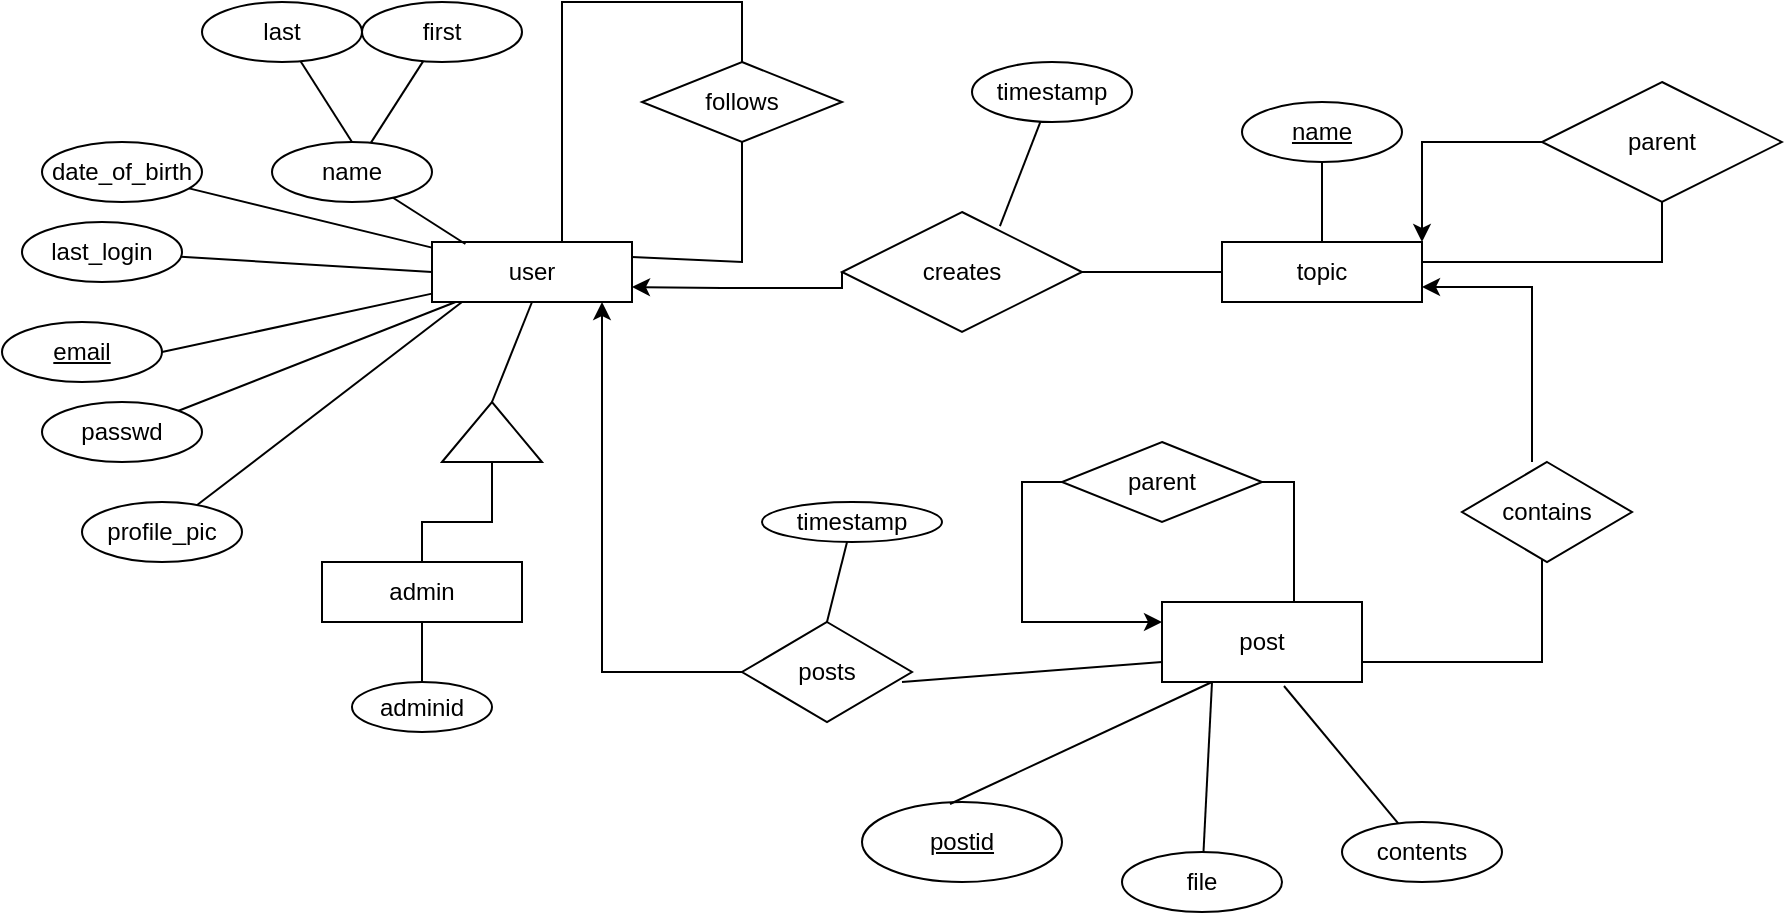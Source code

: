 <mxfile version="13.7.7"><diagram id="fkYGxuH0-uEfCW3d7hP0" name="Page-1"><mxGraphModel dx="1789" dy="449" grid="1" gridSize="10" guides="1" tooltips="1" connect="1" arrows="1" fold="1" page="1" pageScale="1" pageWidth="850" pageHeight="1100" math="0" shadow="0"><root><mxCell id="0"/><mxCell id="1" parent="0"/><mxCell id="EebFlofOGlLtWGX-k35Y-1" value="&lt;div&gt;user&lt;/div&gt;" style="rounded=0;whiteSpace=wrap;html=1;" vertex="1" parent="1"><mxGeometry x="115" y="140" width="100" height="30" as="geometry"/></mxCell><mxCell id="EebFlofOGlLtWGX-k35Y-2" value="topic" style="rounded=0;whiteSpace=wrap;html=1;" vertex="1" parent="1"><mxGeometry x="510" y="140" width="100" height="30" as="geometry"/></mxCell><mxCell id="EebFlofOGlLtWGX-k35Y-5" value="name" style="ellipse;whiteSpace=wrap;html=1;" vertex="1" parent="1"><mxGeometry x="35" y="90" width="80" height="30" as="geometry"/></mxCell><mxCell id="EebFlofOGlLtWGX-k35Y-7" value="&lt;u&gt;email&lt;/u&gt;" style="ellipse;whiteSpace=wrap;html=1;" vertex="1" parent="1"><mxGeometry x="-100" y="180" width="80" height="30" as="geometry"/></mxCell><mxCell id="EebFlofOGlLtWGX-k35Y-8" value="date_of_birth" style="ellipse;whiteSpace=wrap;html=1;" vertex="1" parent="1"><mxGeometry x="-80" y="90" width="80" height="30" as="geometry"/></mxCell><mxCell id="EebFlofOGlLtWGX-k35Y-9" value="last_login" style="ellipse;whiteSpace=wrap;html=1;" vertex="1" parent="1"><mxGeometry x="-90" y="130" width="80" height="30" as="geometry"/></mxCell><mxCell id="EebFlofOGlLtWGX-k35Y-10" value="" style="endArrow=none;html=1;" edge="1" parent="1" source="EebFlofOGlLtWGX-k35Y-1" target="EebFlofOGlLtWGX-k35Y-8"><mxGeometry width="50" height="50" relative="1" as="geometry"><mxPoint x="40" y="195" as="sourcePoint"/><mxPoint x="90" y="145" as="targetPoint"/><Array as="points"/></mxGeometry></mxCell><mxCell id="EebFlofOGlLtWGX-k35Y-11" value="" style="endArrow=none;html=1;exitX=0.167;exitY=0.033;exitDx=0;exitDy=0;exitPerimeter=0;" edge="1" parent="1" source="EebFlofOGlLtWGX-k35Y-1" target="EebFlofOGlLtWGX-k35Y-5"><mxGeometry width="50" height="50" relative="1" as="geometry"><mxPoint x="150" y="114.061" as="sourcePoint"/><mxPoint x="109.392" y="100.004" as="targetPoint"/><Array as="points"/></mxGeometry></mxCell><mxCell id="EebFlofOGlLtWGX-k35Y-13" value="" style="endArrow=none;html=1;entryX=1;entryY=0.5;entryDx=0;entryDy=0;" edge="1" parent="1" source="EebFlofOGlLtWGX-k35Y-1" target="EebFlofOGlLtWGX-k35Y-7"><mxGeometry width="50" height="50" relative="1" as="geometry"><mxPoint x="270.0" y="140" as="sourcePoint"/><mxPoint x="229.541" y="77.583" as="targetPoint"/><Array as="points"/></mxGeometry></mxCell><mxCell id="EebFlofOGlLtWGX-k35Y-14" value="" style="endArrow=none;html=1;entryX=0;entryY=0.5;entryDx=0;entryDy=0;" edge="1" parent="1" source="EebFlofOGlLtWGX-k35Y-9" target="EebFlofOGlLtWGX-k35Y-1"><mxGeometry width="50" height="50" relative="1" as="geometry"><mxPoint x="70" y="180" as="sourcePoint"/><mxPoint x="120" y="170" as="targetPoint"/><Array as="points"/></mxGeometry></mxCell><mxCell id="EebFlofOGlLtWGX-k35Y-48" value="contents" style="ellipse;whiteSpace=wrap;html=1;" vertex="1" parent="1"><mxGeometry x="570" y="430" width="80" height="30" as="geometry"/></mxCell><mxCell id="EebFlofOGlLtWGX-k35Y-49" value="timestamp" style="ellipse;whiteSpace=wrap;html=1;" vertex="1" parent="1"><mxGeometry x="280" y="270" width="90" height="20" as="geometry"/></mxCell><mxCell id="EebFlofOGlLtWGX-k35Y-54" value="" style="endArrow=none;html=1;exitX=0.61;exitY=1.05;exitDx=0;exitDy=0;exitPerimeter=0;" edge="1" parent="1" target="EebFlofOGlLtWGX-k35Y-48"><mxGeometry width="50" height="50" relative="1" as="geometry"><mxPoint x="541" y="362" as="sourcePoint"/><mxPoint x="479.392" y="260.004" as="targetPoint"/><Array as="points"/></mxGeometry></mxCell><mxCell id="EebFlofOGlLtWGX-k35Y-55" value="" style="endArrow=none;html=1;" edge="1" parent="1" target="EebFlofOGlLtWGX-k35Y-49"><mxGeometry width="50" height="50" relative="1" as="geometry"><mxPoint x="311.429" y="334.286" as="sourcePoint"/><mxPoint x="550.001" y="237.583" as="targetPoint"/><Array as="points"/></mxGeometry></mxCell><mxCell id="EebFlofOGlLtWGX-k35Y-65" value="&lt;u&gt;name&lt;/u&gt;" style="ellipse;whiteSpace=wrap;html=1;" vertex="1" parent="1"><mxGeometry x="520" y="70" width="80" height="30" as="geometry"/></mxCell><mxCell id="EebFlofOGlLtWGX-k35Y-66" value="" style="endArrow=none;html=1;exitX=0.5;exitY=1;exitDx=0;exitDy=0;" edge="1" parent="1" source="EebFlofOGlLtWGX-k35Y-65" target="EebFlofOGlLtWGX-k35Y-2"><mxGeometry width="50" height="50" relative="1" as="geometry"><mxPoint x="490.46" y="122.42" as="sourcePoint"/><mxPoint x="430" y="140" as="targetPoint"/><Array as="points"/></mxGeometry></mxCell><mxCell id="EebFlofOGlLtWGX-k35Y-67" value="&lt;div&gt;timestamp&lt;/div&gt;" style="ellipse;whiteSpace=wrap;html=1;" vertex="1" parent="1"><mxGeometry x="385" y="50" width="80" height="30" as="geometry"/></mxCell><mxCell id="EebFlofOGlLtWGX-k35Y-68" value="" style="endArrow=none;html=1;entryX=0.658;entryY=0.117;entryDx=0;entryDy=0;entryPerimeter=0;" edge="1" parent="1" source="EebFlofOGlLtWGX-k35Y-67" target="EebFlofOGlLtWGX-k35Y-69"><mxGeometry width="50" height="50" relative="1" as="geometry"><mxPoint x="415.46" y="142.42" as="sourcePoint"/><mxPoint x="475.878" y="160" as="targetPoint"/><Array as="points"/></mxGeometry></mxCell><mxCell id="EebFlofOGlLtWGX-k35Y-71" style="edgeStyle=orthogonalEdgeStyle;rounded=0;orthogonalLoop=1;jettySize=auto;html=1;entryX=1;entryY=0.75;entryDx=0;entryDy=0;startFill=1;endFill=1;exitX=0;exitY=0.5;exitDx=0;exitDy=0;" edge="1" parent="1" source="EebFlofOGlLtWGX-k35Y-69" target="EebFlofOGlLtWGX-k35Y-1"><mxGeometry relative="1" as="geometry"><Array as="points"><mxPoint x="320" y="163"/><mxPoint x="260" y="163"/></Array></mxGeometry></mxCell><mxCell id="EebFlofOGlLtWGX-k35Y-69" value="creates" style="shape=rhombus;perimeter=rhombusPerimeter;whiteSpace=wrap;html=1;align=center;" vertex="1" parent="1"><mxGeometry x="320" y="125" width="120" height="60" as="geometry"/></mxCell><mxCell id="EebFlofOGlLtWGX-k35Y-72" value="" style="endArrow=none;html=1;rounded=0;exitX=1;exitY=0.5;exitDx=0;exitDy=0;entryX=0;entryY=0.5;entryDx=0;entryDy=0;" edge="1" parent="1" source="EebFlofOGlLtWGX-k35Y-69" target="EebFlofOGlLtWGX-k35Y-2"><mxGeometry relative="1" as="geometry"><mxPoint x="390" y="169" as="sourcePoint"/><mxPoint x="550" y="169" as="targetPoint"/><Array as="points"><mxPoint x="490" y="155"/></Array></mxGeometry></mxCell><mxCell id="EebFlofOGlLtWGX-k35Y-77" style="edgeStyle=orthogonalEdgeStyle;rounded=0;orthogonalLoop=1;jettySize=auto;html=1;exitX=0;exitY=0.5;exitDx=0;exitDy=0;startFill=1;endFill=1;" edge="1" parent="1" source="EebFlofOGlLtWGX-k35Y-121" target="EebFlofOGlLtWGX-k35Y-1"><mxGeometry relative="1" as="geometry"><mxPoint x="269.99" y="360" as="sourcePoint"/><Array as="points"><mxPoint x="200" y="355"/></Array></mxGeometry></mxCell><mxCell id="EebFlofOGlLtWGX-k35Y-78" value="" style="endArrow=none;html=1;rounded=0;entryX=0;entryY=0.75;entryDx=0;entryDy=0;exitX=1;exitY=0.5;exitDx=0;exitDy=0;" edge="1" parent="1"><mxGeometry relative="1" as="geometry"><mxPoint x="350" y="360" as="sourcePoint"/><mxPoint x="480" y="350" as="targetPoint"/><Array as="points"/></mxGeometry></mxCell><mxCell id="EebFlofOGlLtWGX-k35Y-82" style="edgeStyle=orthogonalEdgeStyle;rounded=0;orthogonalLoop=1;jettySize=auto;html=1;entryX=1;entryY=0.75;entryDx=0;entryDy=0;startFill=1;endFill=1;exitX=0.5;exitY=0;exitDx=0;exitDy=0;" edge="1" parent="1" target="EebFlofOGlLtWGX-k35Y-2"><mxGeometry relative="1" as="geometry"><mxPoint x="665" y="250" as="sourcePoint"/><Array as="points"><mxPoint x="665" y="163"/></Array></mxGeometry></mxCell><mxCell id="EebFlofOGlLtWGX-k35Y-83" value="" style="endArrow=none;html=1;rounded=0;entryX=0.5;entryY=1;entryDx=0;entryDy=0;exitX=1;exitY=0.75;exitDx=0;exitDy=0;" edge="1" parent="1"><mxGeometry relative="1" as="geometry"><mxPoint x="580" y="350" as="sourcePoint"/><mxPoint x="670" y="290" as="targetPoint"/><Array as="points"><mxPoint x="670" y="350"/></Array></mxGeometry></mxCell><mxCell id="EebFlofOGlLtWGX-k35Y-91" value="first" style="ellipse;whiteSpace=wrap;html=1;" vertex="1" parent="1"><mxGeometry x="80" y="20" width="80" height="30" as="geometry"/></mxCell><mxCell id="EebFlofOGlLtWGX-k35Y-92" value="" style="endArrow=none;html=1;" edge="1" parent="1" target="EebFlofOGlLtWGX-k35Y-91" source="EebFlofOGlLtWGX-k35Y-5"><mxGeometry width="50" height="50" relative="1" as="geometry"><mxPoint x="158" y="100" as="sourcePoint"/><mxPoint x="165.001" y="37.583" as="targetPoint"/><Array as="points"/></mxGeometry></mxCell><mxCell id="EebFlofOGlLtWGX-k35Y-93" value="last" style="ellipse;whiteSpace=wrap;html=1;" vertex="1" parent="1"><mxGeometry x="-7.105e-15" y="20" width="80" height="30" as="geometry"/></mxCell><mxCell id="EebFlofOGlLtWGX-k35Y-94" value="" style="endArrow=none;html=1;exitX=0.5;exitY=0;exitDx=0;exitDy=0;" edge="1" parent="1" target="EebFlofOGlLtWGX-k35Y-93" source="EebFlofOGlLtWGX-k35Y-5"><mxGeometry width="50" height="50" relative="1" as="geometry"><mxPoint x="60.005" y="59.995" as="sourcePoint"/><mxPoint x="90.961" y="41.623" as="targetPoint"/><Array as="points"/></mxGeometry></mxCell><mxCell id="EebFlofOGlLtWGX-k35Y-96" value="follows" style="shape=rhombus;perimeter=rhombusPerimeter;whiteSpace=wrap;html=1;align=center;" vertex="1" parent="1"><mxGeometry x="220" y="50" width="100" height="40" as="geometry"/></mxCell><mxCell id="EebFlofOGlLtWGX-k35Y-98" value="" style="endArrow=none;html=1;rounded=0;entryX=0.5;entryY=0;entryDx=0;entryDy=0;" edge="1" parent="1" target="EebFlofOGlLtWGX-k35Y-96"><mxGeometry relative="1" as="geometry"><mxPoint x="180" y="140" as="sourcePoint"/><mxPoint x="430" y="180" as="targetPoint"/><Array as="points"><mxPoint x="180" y="110"/><mxPoint x="180" y="70"/><mxPoint x="180" y="20"/><mxPoint x="270" y="20"/></Array></mxGeometry></mxCell><mxCell id="EebFlofOGlLtWGX-k35Y-99" value="" style="endArrow=none;html=1;rounded=0;entryX=0.5;entryY=1;entryDx=0;entryDy=0;exitX=1;exitY=0.25;exitDx=0;exitDy=0;" edge="1" parent="1" source="EebFlofOGlLtWGX-k35Y-1" target="EebFlofOGlLtWGX-k35Y-96"><mxGeometry relative="1" as="geometry"><mxPoint x="200" y="139" as="sourcePoint"/><mxPoint x="360" y="139" as="targetPoint"/><Array as="points"><mxPoint x="270" y="150"/></Array></mxGeometry></mxCell><mxCell id="EebFlofOGlLtWGX-k35Y-100" value="passwd" style="ellipse;whiteSpace=wrap;html=1;align=center;" vertex="1" parent="1"><mxGeometry x="-80" y="220" width="80" height="30" as="geometry"/></mxCell><mxCell id="EebFlofOGlLtWGX-k35Y-101" value="" style="endArrow=none;html=1;rounded=0;exitX=1;exitY=0;exitDx=0;exitDy=0;" edge="1" parent="1" source="EebFlofOGlLtWGX-k35Y-100" target="EebFlofOGlLtWGX-k35Y-1"><mxGeometry relative="1" as="geometry"><mxPoint x="-45" y="234.5" as="sourcePoint"/><mxPoint x="115" y="234.5" as="targetPoint"/></mxGeometry></mxCell><mxCell id="EebFlofOGlLtWGX-k35Y-104" value="file" style="ellipse;whiteSpace=wrap;html=1;" vertex="1" parent="1"><mxGeometry x="460" y="445" width="80" height="30" as="geometry"/></mxCell><mxCell id="EebFlofOGlLtWGX-k35Y-105" value="" style="endArrow=none;html=1;exitX=0.25;exitY=1;exitDx=0;exitDy=0;" edge="1" parent="1" target="EebFlofOGlLtWGX-k35Y-104"><mxGeometry width="50" height="50" relative="1" as="geometry"><mxPoint x="505" y="360" as="sourcePoint"/><mxPoint x="475" y="395" as="targetPoint"/><Array as="points"/></mxGeometry></mxCell><mxCell id="EebFlofOGlLtWGX-k35Y-106" value="&lt;div&gt;profile_pic&lt;/div&gt;" style="ellipse;whiteSpace=wrap;html=1;" vertex="1" parent="1"><mxGeometry x="-60" y="270" width="80" height="30" as="geometry"/></mxCell><mxCell id="EebFlofOGlLtWGX-k35Y-107" value="" style="endArrow=none;html=1;exitX=0.15;exitY=1;exitDx=0;exitDy=0;exitPerimeter=0;" edge="1" parent="1" target="EebFlofOGlLtWGX-k35Y-106" source="EebFlofOGlLtWGX-k35Y-1"><mxGeometry width="50" height="50" relative="1" as="geometry"><mxPoint x="100" y="175" as="sourcePoint"/><mxPoint x="50" y="230" as="targetPoint"/><Array as="points"/></mxGeometry></mxCell><mxCell id="EebFlofOGlLtWGX-k35Y-109" style="edgeStyle=orthogonalEdgeStyle;rounded=0;orthogonalLoop=1;jettySize=auto;html=1;entryX=1;entryY=0;entryDx=0;entryDy=0;startFill=1;endFill=1;" edge="1" parent="1" source="EebFlofOGlLtWGX-k35Y-108" target="EebFlofOGlLtWGX-k35Y-2"><mxGeometry relative="1" as="geometry"/></mxCell><mxCell id="EebFlofOGlLtWGX-k35Y-108" value="parent" style="shape=rhombus;perimeter=rhombusPerimeter;whiteSpace=wrap;html=1;align=center;" vertex="1" parent="1"><mxGeometry x="670" y="60" width="120" height="60" as="geometry"/></mxCell><mxCell id="EebFlofOGlLtWGX-k35Y-110" value="" style="endArrow=none;html=1;rounded=0;entryX=0.5;entryY=1;entryDx=0;entryDy=0;" edge="1" parent="1" target="EebFlofOGlLtWGX-k35Y-108"><mxGeometry relative="1" as="geometry"><mxPoint x="610" y="150" as="sourcePoint"/><mxPoint x="770" y="150" as="targetPoint"/><Array as="points"><mxPoint x="730" y="150"/></Array></mxGeometry></mxCell><mxCell id="EebFlofOGlLtWGX-k35Y-113" style="edgeStyle=orthogonalEdgeStyle;rounded=0;orthogonalLoop=1;jettySize=auto;html=1;exitX=0;exitY=0.5;exitDx=0;exitDy=0;entryX=0;entryY=0.25;entryDx=0;entryDy=0;startFill=1;endFill=1;" edge="1" parent="1" source="EebFlofOGlLtWGX-k35Y-111"><mxGeometry relative="1" as="geometry"><mxPoint x="480" y="330" as="targetPoint"/><Array as="points"><mxPoint x="410" y="260"/><mxPoint x="410" y="330"/></Array></mxGeometry></mxCell><mxCell id="EebFlofOGlLtWGX-k35Y-111" value="parent" style="shape=rhombus;perimeter=rhombusPerimeter;whiteSpace=wrap;html=1;align=center;" vertex="1" parent="1"><mxGeometry x="430" y="240" width="100" height="40" as="geometry"/></mxCell><mxCell id="EebFlofOGlLtWGX-k35Y-112" value="" style="endArrow=none;html=1;rounded=0;exitX=1;exitY=0.5;exitDx=0;exitDy=0;entryX=0.66;entryY=0.025;entryDx=0;entryDy=0;entryPerimeter=0;" edge="1" parent="1" source="EebFlofOGlLtWGX-k35Y-111"><mxGeometry relative="1" as="geometry"><mxPoint x="450" y="220" as="sourcePoint"/><mxPoint x="546" y="321" as="targetPoint"/><Array as="points"><mxPoint x="546" y="260"/></Array></mxGeometry></mxCell><mxCell id="EebFlofOGlLtWGX-k35Y-114" value="&lt;u&gt;postid&lt;/u&gt;" style="ellipse;whiteSpace=wrap;html=1;align=center;" vertex="1" parent="1"><mxGeometry x="330" y="420" width="100" height="40" as="geometry"/></mxCell><mxCell id="EebFlofOGlLtWGX-k35Y-117" value="" style="endArrow=none;html=1;rounded=0;entryX=0.25;entryY=1;entryDx=0;entryDy=0;exitX=0.44;exitY=0.025;exitDx=0;exitDy=0;exitPerimeter=0;" edge="1" parent="1" source="EebFlofOGlLtWGX-k35Y-114"><mxGeometry relative="1" as="geometry"><mxPoint x="330" y="400" as="sourcePoint"/><mxPoint x="505" y="360" as="targetPoint"/></mxGeometry></mxCell><mxCell id="EebFlofOGlLtWGX-k35Y-118" value="N" style="resizable=0;html=1;align=right;verticalAlign=bottom;" connectable="0" vertex="1" parent="EebFlofOGlLtWGX-k35Y-117"><mxGeometry x="1" relative="1" as="geometry"/></mxCell><mxCell id="EebFlofOGlLtWGX-k35Y-120" value="post" style="whiteSpace=wrap;html=1;align=center;" vertex="1" parent="1"><mxGeometry x="480" y="320" width="100" height="40" as="geometry"/></mxCell><mxCell id="EebFlofOGlLtWGX-k35Y-121" value="posts" style="shape=rhombus;perimeter=rhombusPerimeter;whiteSpace=wrap;html=1;align=center;" vertex="1" parent="1"><mxGeometry x="270" y="330" width="85" height="50" as="geometry"/></mxCell><mxCell id="EebFlofOGlLtWGX-k35Y-122" value="contains" style="shape=rhombus;perimeter=rhombusPerimeter;whiteSpace=wrap;html=1;align=center;" vertex="1" parent="1"><mxGeometry x="630" y="250" width="85" height="50" as="geometry"/></mxCell><mxCell id="EebFlofOGlLtWGX-k35Y-136" value="adminid" style="ellipse;whiteSpace=wrap;html=1;align=center;" vertex="1" parent="1"><mxGeometry x="75" y="360" width="70" height="25" as="geometry"/></mxCell><mxCell id="EebFlofOGlLtWGX-k35Y-138" value="" style="endArrow=none;html=1;rounded=0;" edge="1" parent="1" source="EebFlofOGlLtWGX-k35Y-136" target="EebFlofOGlLtWGX-k35Y-142"><mxGeometry relative="1" as="geometry"><mxPoint x="115" y="270" as="sourcePoint"/><mxPoint x="275" y="270" as="targetPoint"/></mxGeometry></mxCell><mxCell id="EebFlofOGlLtWGX-k35Y-141" style="edgeStyle=orthogonalEdgeStyle;rounded=0;orthogonalLoop=1;jettySize=auto;html=1;exitX=0.5;exitY=1;exitDx=0;exitDy=0;startFill=1;endFill=1;" edge="1" parent="1" source="EebFlofOGlLtWGX-k35Y-67" target="EebFlofOGlLtWGX-k35Y-67"><mxGeometry relative="1" as="geometry"/></mxCell><mxCell id="EebFlofOGlLtWGX-k35Y-142" value="admin" style="whiteSpace=wrap;html=1;align=center;" vertex="1" parent="1"><mxGeometry x="60" y="300" width="100" height="30" as="geometry"/></mxCell><mxCell id="EebFlofOGlLtWGX-k35Y-143" value="" style="triangle;whiteSpace=wrap;html=1;rotation=-90;" vertex="1" parent="1"><mxGeometry x="130" y="210" width="30" height="50" as="geometry"/></mxCell><mxCell id="EebFlofOGlLtWGX-k35Y-144" value="" style="endArrow=none;html=1;rounded=0;entryX=0.5;entryY=1;entryDx=0;entryDy=0;exitX=1;exitY=0.5;exitDx=0;exitDy=0;" edge="1" parent="1" source="EebFlofOGlLtWGX-k35Y-143" target="EebFlofOGlLtWGX-k35Y-1"><mxGeometry relative="1" as="geometry"><mxPoint x="150" y="220" as="sourcePoint"/><mxPoint x="290" y="220" as="targetPoint"/></mxGeometry></mxCell><mxCell id="EebFlofOGlLtWGX-k35Y-146" value="" style="endArrow=none;html=1;rounded=0;exitX=0.5;exitY=0;exitDx=0;exitDy=0;entryX=0;entryY=0.5;entryDx=0;entryDy=0;" edge="1" parent="1" source="EebFlofOGlLtWGX-k35Y-142" target="EebFlofOGlLtWGX-k35Y-143"><mxGeometry relative="1" as="geometry"><mxPoint x="120" y="279.5" as="sourcePoint"/><mxPoint x="280" y="279.5" as="targetPoint"/><Array as="points"><mxPoint x="110" y="280"/><mxPoint x="145" y="280"/></Array></mxGeometry></mxCell></root></mxGraphModel></diagram></mxfile>
